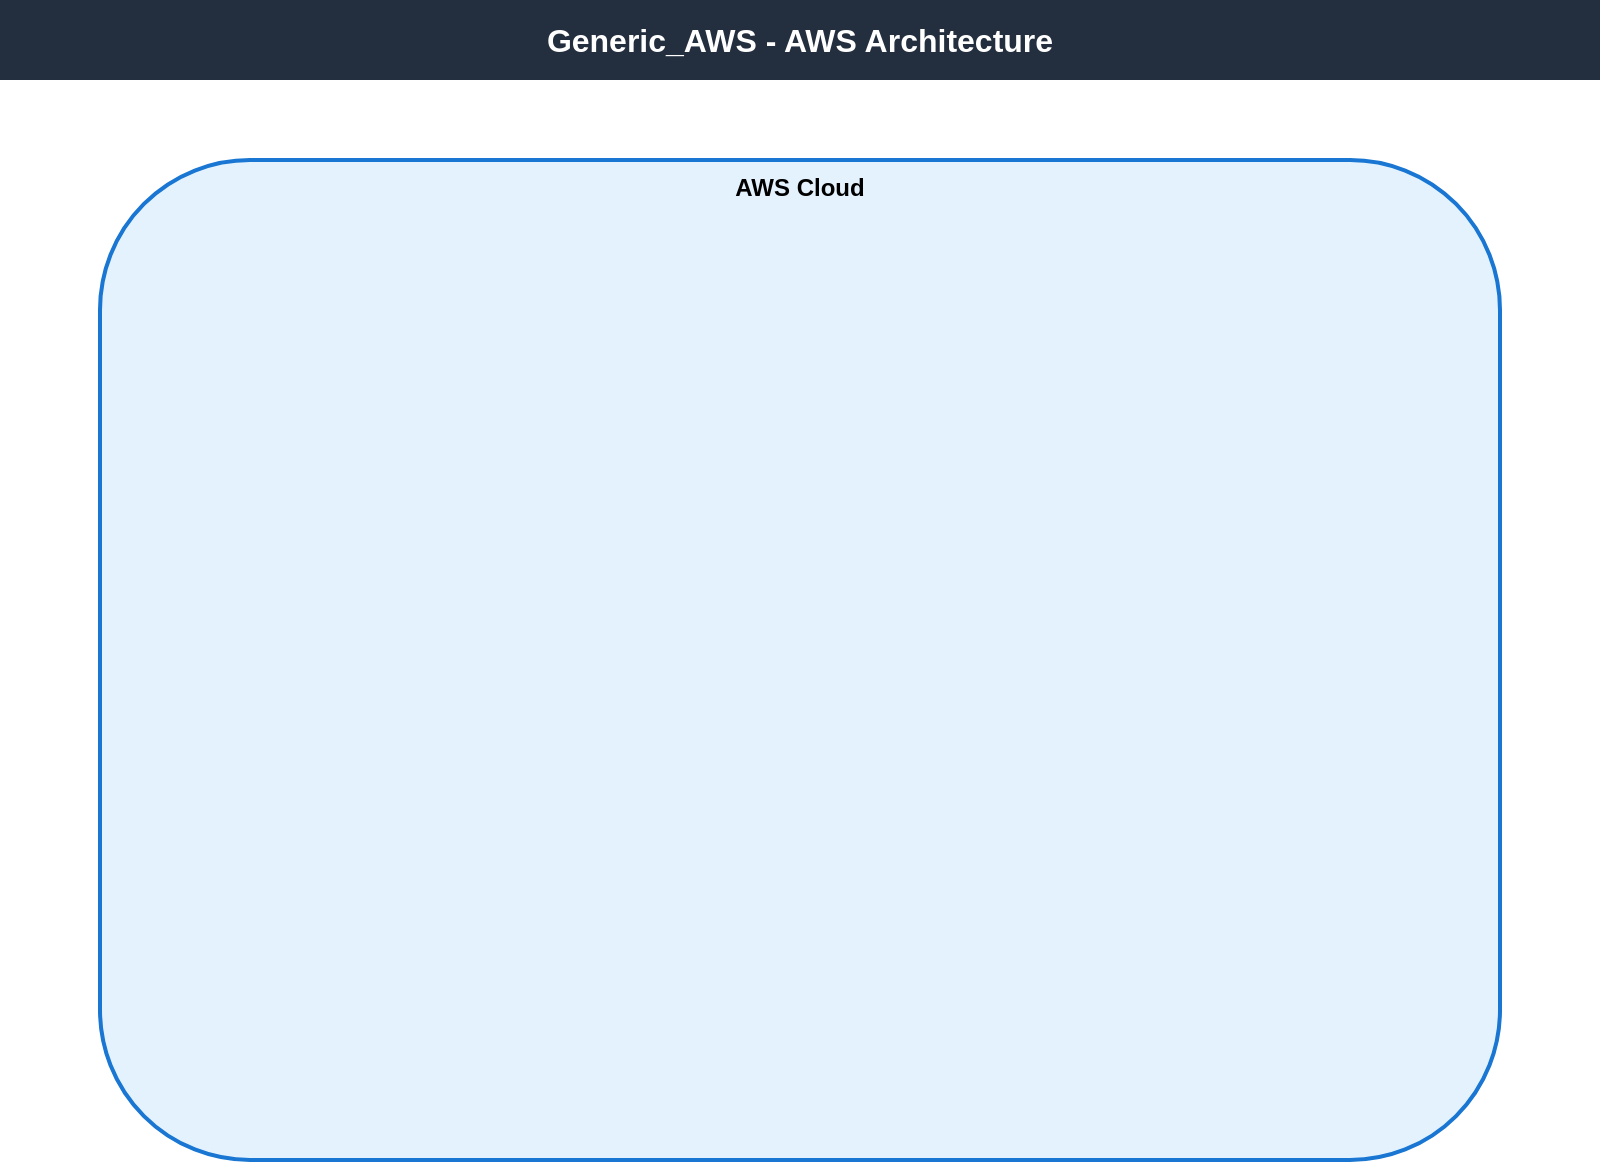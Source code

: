 <mxfile>
  <diagram name="Generic_AWS - AWS Architecture" id="diagram1">
    <mxGraphModel dx="1600" dy="900" grid="1" gridSize="10">
      <root>
        <mxCell id="0"/>
        <mxCell id="1" parent="0"/>
        
        <!-- Generated from MCP Config -->
        <mxCell id="title" value="Generic_AWS - AWS Architecture" style="rounded=0;whiteSpace=wrap;html=1;fillColor=#232F3E;strokeColor=none;fontColor=#FFFFFF;fontSize=16;fontStyle=1;align=center;" vertex="1" parent="1">
          <mxGeometry x="50" y="20" width="800" height="40" as="geometry"/>
        </mxCell>
        
        <!-- AWS Cloud -->
        <mxCell id="aws" value="AWS Cloud" style="rounded=1;whiteSpace=wrap;html=1;fillColor=#E3F2FD;strokeColor=#1976D2;strokeWidth=2;fontSize=12;fontStyle=1;verticalAlign=top;" vertex="1" parent="1">
          <mxGeometry x="100" y="100" width="700" height="500" as="geometry"/>
        </mxCell>
        
        <!-- Services from MCP Config -->
        <!-- This would be dynamically generated based on config -->
        
      </root>
    </mxGraphModel>
  </diagram>
</mxfile>